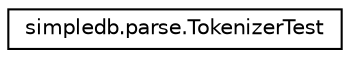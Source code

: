 digraph "Graphical Class Hierarchy"
{
  edge [fontname="Helvetica",fontsize="10",labelfontname="Helvetica",labelfontsize="10"];
  node [fontname="Helvetica",fontsize="10",shape=record];
  rankdir="LR";
  Node0 [label="simpledb.parse.TokenizerTest",height=0.2,width=0.4,color="black", fillcolor="white", style="filled",URL="$classsimpledb_1_1parse_1_1TokenizerTest.html"];
}
